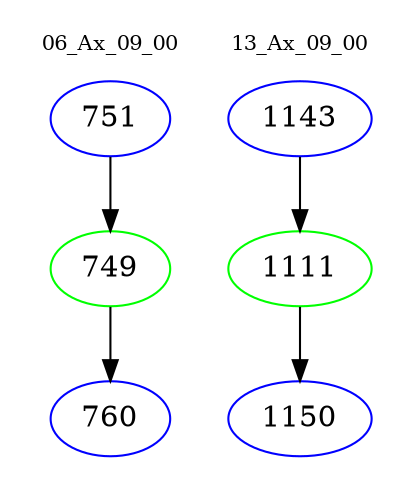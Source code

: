 digraph{
subgraph cluster_0 {
color = white
label = "06_Ax_09_00";
fontsize=10;
T0_751 [label="751", color="blue"]
T0_751 -> T0_749 [color="black"]
T0_749 [label="749", color="green"]
T0_749 -> T0_760 [color="black"]
T0_760 [label="760", color="blue"]
}
subgraph cluster_1 {
color = white
label = "13_Ax_09_00";
fontsize=10;
T1_1143 [label="1143", color="blue"]
T1_1143 -> T1_1111 [color="black"]
T1_1111 [label="1111", color="green"]
T1_1111 -> T1_1150 [color="black"]
T1_1150 [label="1150", color="blue"]
}
}
